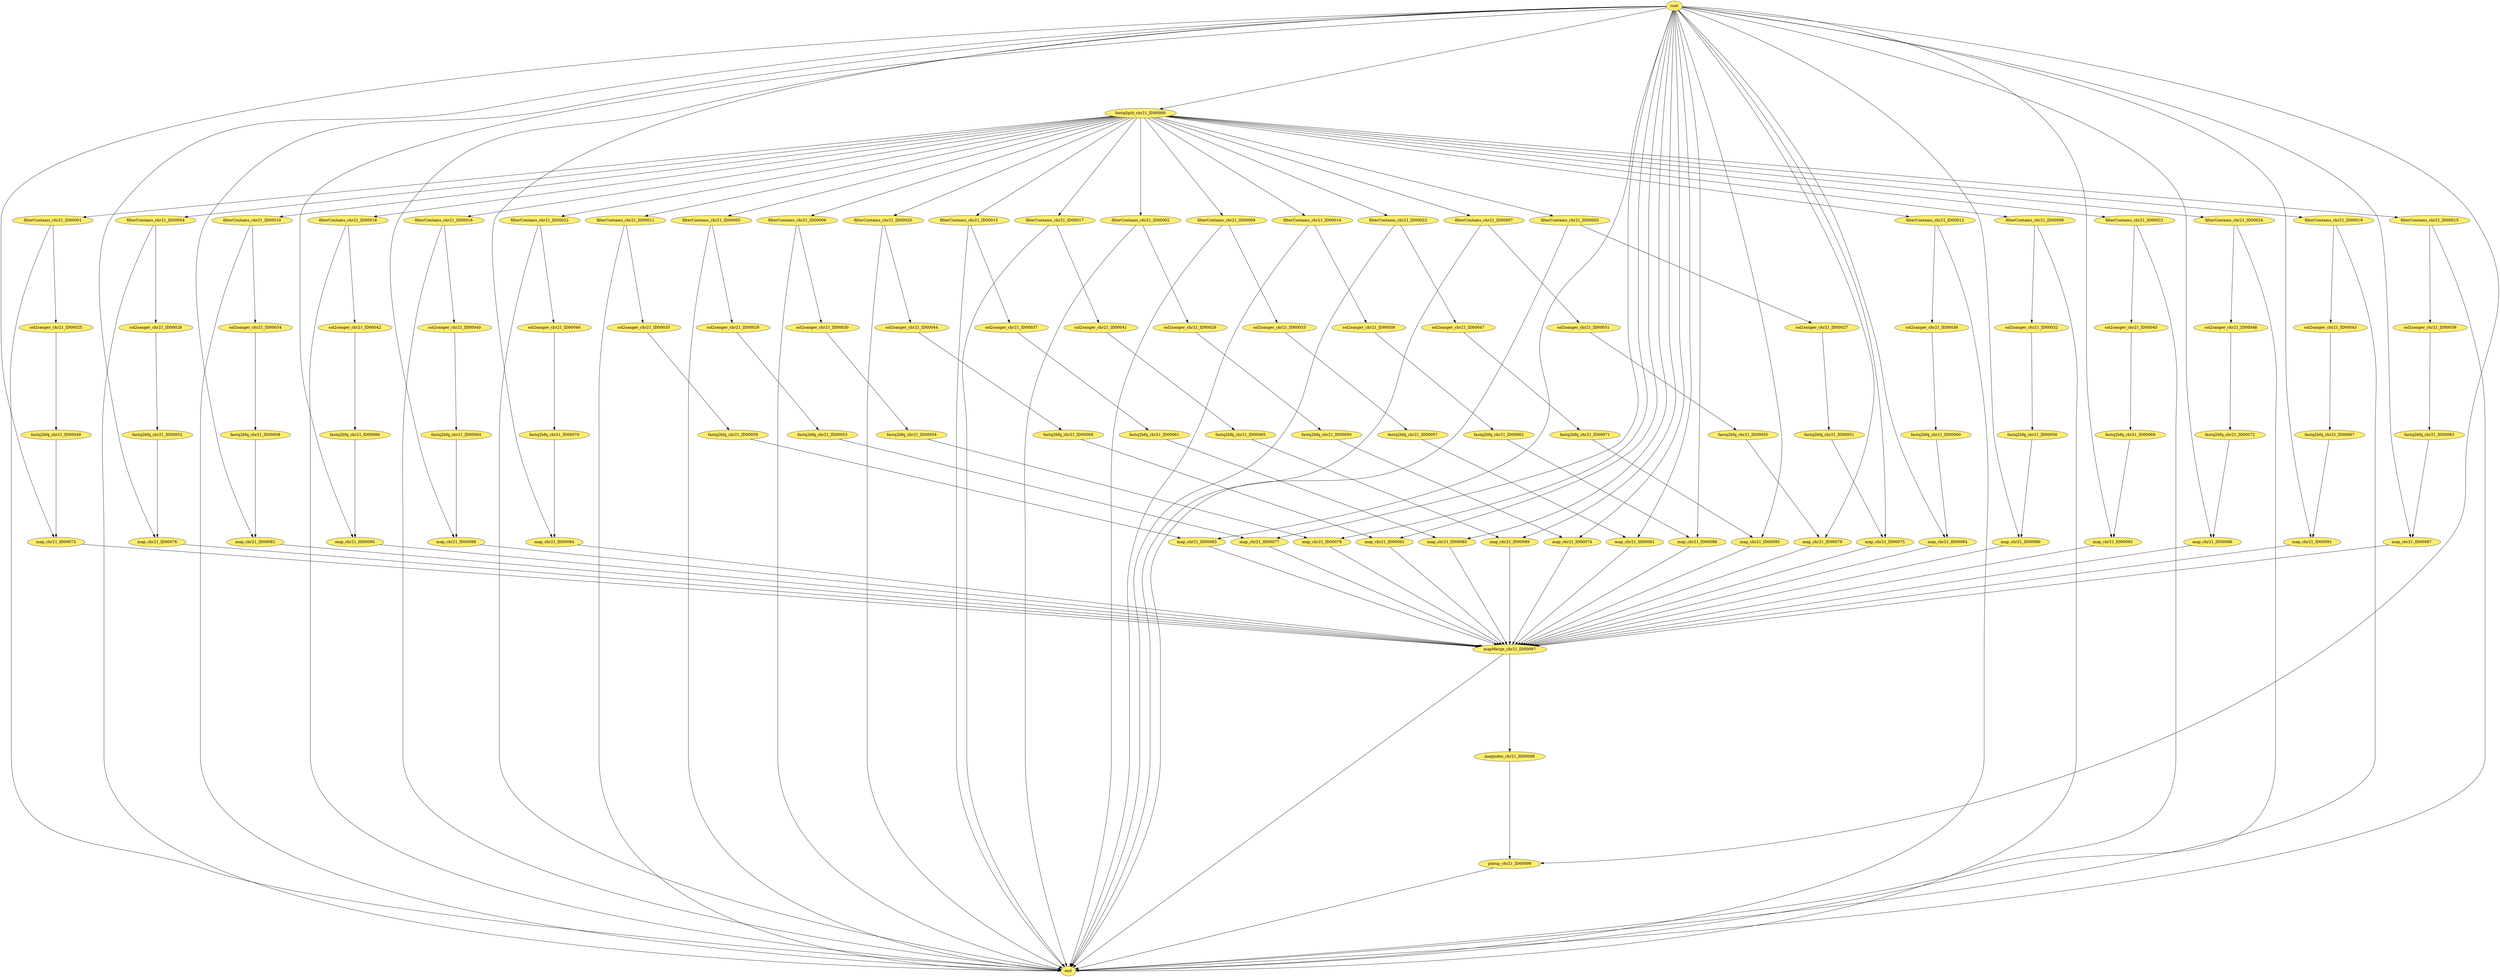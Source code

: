 digraph DAG {
  ranksep=5.0
  node [style=filled,color="#444444",fillcolor="#ffed6f"]
  edge [arrowhead=normal,arrowsize=1.0]

  ID00003 [label="filterContams_chr21_ID00003",size="5.880000e+09"];
  ID00027 [label="sol2sanger_chr21_ID00027",size="1.680000e+09"];
  ID00047 [label="sol2sanger_chr21_ID00047",size="1.386000e+09"];
  ID00075 [label="map_chr21_ID00075",size="8.378916e+13"];
  ID00067 [label="fastq2bfq_chr21_ID00067",size="1.176000e+09"];
  ID00039 [label="sol2sanger_chr21_ID00039",size="3.066000e+09"];
  ID00028 [label="sol2sanger_chr21_ID00028",size="1.764000e+09"];
  ID00035 [label="sol2sanger_chr21_ID00035",size="1.806000e+09"];
  ID00055 [label="fastq2bfq_chr21_ID00055",size="1.764000e+09"];
  ID00010 [label="filterContams_chr21_ID00010",size="3.528000e+09"];
  ID00051 [label="fastq2bfq_chr21_ID00051",size="1.764000e+09"];
  ID00097 [label="mapMerge_chr21_ID00097",size="4.586400e+10"];
  ID00090 [label="map_chr21_ID00090",size="5.939766e+13"];
  ID00021 [label="filterContams_chr21_ID00021",size="1.369200e+10"];
  ID00011 [label="filterContams_chr21_ID00011",size="4.452000e+09"];
  ID00084 [label="map_chr21_ID00084",size="4.852630e+13"];
  ID00034 [label="sol2sanger_chr21_ID00034",size="1.260000e+09"];
  ID00015 [label="filterContams_chr21_ID00015",size="9.912000e+09"];
  ID00050 [label="fastq2bfq_chr21_ID00050",size="2.310000e+09"];
  ID00012 [label="filterContams_chr21_ID00012",size="6.090000e+09"];
  ID00031 [label="sol2sanger_chr21_ID00031",size="5.460000e+08"];
  ID00033 [label="sol2sanger_chr21_ID00033",size="1.932000e+09"];
  ID00093 [label="map_chr21_ID00093",size="6.515494e+13"];
  ID00096 [label="map_chr21_ID00096",size="5.460118e+13"];
  ID00091 [label="map_chr21_ID00091",size="7.349668e+13"];
  end [label="end",size="0.000000e+00"];
  root [label="root",size="0.000000e+00"];
  ID00013 [label="filterContams_chr21_ID00013",size="2.226000e+09"];
  ID00057 [label="fastq2bfq_chr21_ID00057",size="4.284000e+09"];
  ID00048 [label="sol2sanger_chr21_ID00048",size="9.240000e+08"];
  ID00068 [label="fastq2bfq_chr21_ID00068",size="3.444000e+09"];
  ID00014 [label="filterContams_chr21_ID00014",size="4.200000e+09"];
  ID00064 [label="fastq2bfq_chr21_ID00064",size="1.806000e+09"];
  ID00036 [label="sol2sanger_chr21_ID00036",size="1.512000e+09"];
  ID00098 [label="maqindex_chr21_ID00098",size="8.400000e+07"];
  ID00032 [label="sol2sanger_chr21_ID00032",size="1.428000e+09"];
  ID00059 [label="fastq2bfq_chr21_ID00059",size="2.814000e+09"];
  ID00026 [label="sol2sanger_chr21_ID00026",size="1.092000e+09"];
  ID00052 [label="fastq2bfq_chr21_ID00052",size="4.032000e+09"];
  ID00081 [label="map_chr21_ID00081",size="5.612074e+13"];
  ID00002 [label="filterContams_chr21_ID00002",size="5.922000e+09"];
  ID00060 [label="fastq2bfq_chr21_ID00060",size="1.722000e+09"];
  ID00095 [label="map_chr21_ID00095",size="6.653044e+13"];
  ID00016 [label="filterContams_chr21_ID00016",size="4.284000e+09"];
  ID00023 [label="filterContams_chr21_ID00023",size="3.990000e+09"];
  ID00061 [label="fastq2bfq_chr21_ID00061",size="8.400000e+08"];
  ID00009 [label="filterContams_chr21_ID00009",size="7.980000e+09"];
  ID00025 [label="sol2sanger_chr21_ID00025",size="2.394000e+09"];
  ID00004 [label="filterContams_chr21_ID00004",size="3.948000e+09"];
  ID00017 [label="filterContams_chr21_ID00017",size="1.890000e+09"];
  ID00019 [label="filterContams_chr21_ID00019",size="1.722000e+09"];
  ID00053 [label="fastq2bfq_chr21_ID00053",size="1.092000e+09"];
  ID00082 [label="map_chr21_ID00082",size="8.338714e+13"];
  ID00020 [label="filterContams_chr21_ID00020",size="4.536000e+09"];
  ID00079 [label="map_chr21_ID00079",size="9.900026e+13"];
  ID00063 [label="fastq2bfq_chr21_ID00063",size="5.418000e+09"];
  ID00073 [label="map_chr21_ID00073",size="5.515616e+13"];
  ID00056 [label="fastq2bfq_chr21_ID00056",size="2.520000e+09"];
  ID00018 [label="filterContams_chr21_ID00018",size="5.166000e+09"];
  ID00045 [label="sol2sanger_chr21_ID00045",size="2.226000e+09"];
  ID00029 [label="sol2sanger_chr21_ID00029",size="1.134000e+09"];
  ID00041 [label="sol2sanger_chr21_ID00041",size="1.008000e+09"];
  ID00040 [label="sol2sanger_chr21_ID00040",size="1.470000e+09"];
  ID00037 [label="sol2sanger_chr21_ID00037",size="7.560000e+08"];
  ID00076 [label="map_chr21_ID00076",size="7.584381e+13"];
  ID00000 [label="fastqSplit_chr21_ID00000",size="1.459500e+11"];
  ID00085 [label="map_chr21_ID00085",size="5.959388e+13"];
  ID00065 [label="fastq2bfq_chr21_ID00065",size="8.820000e+08"];
  ID00086 [label="map_chr21_ID00086",size="8.126257e+13"];
  ID00087 [label="map_chr21_ID00087",size="5.747221e+13"];
  ID00043 [label="sol2sanger_chr21_ID00043",size="5.460000e+08"];
  ID00099 [label="pileup_chr21_ID00099",size="2.627104e+13"];
  ID00044 [label="sol2sanger_chr21_ID00044",size="2.898000e+09"];
  ID00038 [label="sol2sanger_chr21_ID00038",size="1.008000e+09"];
  ID00088 [label="map_chr21_ID00088",size="4.300195e+13"];
  ID00069 [label="fastq2bfq_chr21_ID00069",size="8.358000e+09"];
  ID00094 [label="map_chr21_ID00094",size="9.851558e+13"];
  ID00070 [label="fastq2bfq_chr21_ID00070",size="1.260000e+09"];
  ID00008 [label="filterContams_chr21_ID00008",size="5.754000e+09"];
  ID00022 [label="filterContams_chr21_ID00022",size="2.100000e+09"];
  ID00005 [label="filterContams_chr21_ID00005",size="3.486000e+09"];
  ID00080 [label="map_chr21_ID00080",size="7.608590e+13"];
  ID00046 [label="sol2sanger_chr21_ID00046",size="6.300000e+08"];
  ID00042 [label="sol2sanger_chr21_ID00042",size="1.596000e+09"];
  ID00083 [label="map_chr21_ID00083",size="5.673675e+13"];
  ID00058 [label="fastq2bfq_chr21_ID00058",size="3.360000e+09"];
  ID00071 [label="fastq2bfq_chr21_ID00071",size="3.108000e+09"];
  ID00066 [label="fastq2bfq_chr21_ID00066",size="2.394000e+09"];
  ID00077 [label="map_chr21_ID00077",size="8.545803e+13"];
  ID00024 [label="filterContams_chr21_ID00024",size="2.394000e+09"];
  ID00078 [label="map_chr21_ID00078",size="6.160350e+13"];
  ID00030 [label="sol2sanger_chr21_ID00030",size="1.596000e+09"];
  ID00001 [label="filterContams_chr21_ID00001",size="4.620000e+09"];
  ID00072 [label="fastq2bfq_chr21_ID00072",size="1.050000e+09"];
  ID00092 [label="map_chr21_ID00092",size="6.776360e+13"];
  ID00007 [label="filterContams_chr21_ID00007",size="2.142000e+09"];
  ID00062 [label="fastq2bfq_chr21_ID00062",size="1.722000e+09"];
  ID00049 [label="fastq2bfq_chr21_ID00049",size="3.696000e+09"];
  ID00089 [label="map_chr21_ID00089",size="8.962544e+13"];
  ID00006 [label="filterContams_chr21_ID00006",size="4.452000e+09"];
  ID00054 [label="fastq2bfq_chr21_ID00054",size="2.016000e+09"];
  ID00074 [label="map_chr21_ID00074",size="6.948119e+13"];

  ID00003 -> end [size="6.633959e+11"];
  ID00003 -> ID00027 [size="7.308734e+11"];
  ID00027 -> ID00051 [size="4.378808e+11"];
  ID00047 -> ID00071 [size="5.691700e+11"];
  ID00075 -> ID00097 [size="1.146667e+11"];
  ID00067 -> ID00091 [size="5.304032e+10"];
  ID00039 -> ID00063 [size="1.276577e+12"];
  ID00028 -> ID00052 [size="6.382611e+11"];
  ID00035 -> ID00059 [size="5.646339e+11"];
  ID00055 -> ID00079 [size="8.783019e+10"];
  ID00010 -> end [size="5.309815e+11"];
  ID00010 -> ID00034 [size="5.001956e+11"];
  ID00051 -> ID00075 [size="1.054935e+11"];
  ID00097 -> end [size="9.343241e+10"];
  ID00097 -> ID00098 [size="3.029709e+12"];
  ID00090 -> ID00097 [size="1.534246e+11"];
  ID00021 -> ID00045 [size="1.081026e+12"];
  ID00021 -> end [size="1.191487e+12"];
  ID00011 -> ID00035 [size="7.599185e+11"];
  ID00011 -> end [size="7.361555e+11"];
  ID00084 -> ID00097 [size="1.001455e+11"];
  ID00034 -> ID00058 [size="5.354056e+11"];
  ID00015 -> end [size="1.337155e+12"];
  ID00015 -> ID00039 [size="1.372867e+12"];
  ID00050 -> ID00074 [size="1.308908e+11"];
  ID00012 -> end [size="6.076861e+11"];
  ID00012 -> ID00036 [size="6.519047e+11"];
  ID00031 -> ID00055 [size="2.876522e+11"];
  ID00033 -> ID00057 [size="8.415591e+11"];
  ID00093 -> ID00097 [size="4.449523e+11"];
  ID00096 -> ID00097 [size="7.534961e+10"];
  ID00091 -> ID00097 [size="5.765240e+10"];
  root -> ID00079 [size="6.732499e+14"];
  root -> ID00094 [size="6.732499e+14"];
  root -> ID00000 [size="2.984224e+13"];
  root -> ID00092 [size="6.732499e+14"];
  root -> ID00084 [size="6.732499e+14"];
  root -> ID00075 [size="6.732499e+14"];
  root -> ID00089 [size="6.732499e+14"];
  root -> ID00080 [size="6.732499e+14"];
  root -> ID00085 [size="6.732499e+14"];
  root -> ID00076 [size="6.732499e+14"];
  root -> ID00095 [size="6.732499e+14"];
  root -> ID00090 [size="6.732499e+14"];
  root -> ID00081 [size="6.732499e+14"];
  root -> ID00099 [size="6.732499e+14"];
  root -> ID00086 [size="6.732499e+14"];
  root -> ID00077 [size="6.732499e+14"];
  root -> ID00091 [size="6.732499e+14"];
  root -> ID00082 [size="6.732499e+14"];
  root -> ID00073 [size="6.732499e+14"];
  root -> ID00078 [size="6.732499e+14"];
  root -> ID00087 [size="6.732499e+14"];
  root -> ID00093 [size="6.732499e+14"];
  root -> ID00096 [size="6.732499e+14"];
  root -> ID00074 [size="6.732499e+14"];
  root -> ID00083 [size="6.732499e+14"];
  root -> ID00088 [size="6.732499e+14"];
  ID00013 -> end [size="2.431767e+11"];
  ID00013 -> ID00037 [size="2.639304e+11"];
  ID00057 -> ID00081 [size="1.811361e+11"];
  ID00048 -> ID00072 [size="2.843947e+11"];
  ID00068 -> ID00092 [size="1.366140e+11"];
  ID00014 -> ID00038 [size="4.572794e+11"];
  ID00014 -> end [size="4.796963e+11"];
  ID00064 -> ID00088 [size="1.054916e+11"];
  ID00036 -> ID00060 [size="4.011053e+11"];
  ID00098 -> ID00099 [size="5.371993e+10"];
  ID00032 -> ID00056 [size="4.677436e+11"];
  ID00059 -> ID00083 [size="1.305318e+11"];
  ID00026 -> ID00050 [size="5.252162e+11"];
  ID00052 -> ID00076 [size="1.265517e+11"];
  ID00081 -> ID00097 [size="1.968870e+11"];
  ID00002 -> end [size="6.529673e+11"];
  ID00002 -> ID00026 [size="5.966619e+11"];
  ID00060 -> ID00084 [size="9.213390e+10"];
  ID00095 -> ID00097 [size="1.497702e+11"];
  ID00016 -> end [size="5.960986e+11"];
  ID00016 -> ID00040 [size="6.206598e+11"];
  ID00023 -> end [size="5.437644e+11"];
  ID00023 -> ID00047 [size="5.793735e+11"];
  ID00061 -> ID00085 [size="3.665749e+10"];
  ID00009 -> end [size="8.716016e+11"];
  ID00009 -> ID00033 [size="8.762768e+11"];
  ID00025 -> ID00049 [size="5.428227e+11"];
  ID00004 -> end [size="5.555203e+11"];
  ID00004 -> ID00028 [size="6.075275e+11"];
  ID00017 -> end [size="2.475933e+11"];
  ID00017 -> ID00041 [size="2.659646e+11"];
  ID00019 -> end [size="2.405411e+11"];
  ID00019 -> ID00043 [size="2.650068e+11"];
  ID00053 -> ID00077 [size="8.698802e+10"];
  ID00082 -> ID00097 [size="1.365248e+11"];
  ID00020 -> end [size="7.629431e+11"];
  ID00020 -> ID00044 [size="8.047066e+11"];
  ID00079 -> ID00097 [size="9.546755e+10"];
  ID00063 -> ID00087 [size="2.850162e+11"];
  ID00073 -> ID00097 [size="1.417211e+11"];
  ID00056 -> ID00080 [size="1.161926e+11"];
  ID00018 -> end [size="1.000771e+12"];
  ID00018 -> ID00042 [size="9.660816e+11"];
  ID00045 -> ID00069 [size="1.468052e+12"];
  ID00029 -> ID00053 [size="3.279216e+11"];
  ID00041 -> ID00065 [size="1.862675e+11"];
  ID00040 -> ID00064 [size="4.326320e+11"];
  ID00037 -> ID00061 [size="1.750993e+11"];
  ID00076 -> ID00097 [size="1.375560e+11"];
  ID00000 -> ID00001 [size="1.270075e+12"];
  ID00000 -> ID00013 [size="5.071071e+11"];
  ID00000 -> ID00018 [size="1.966853e+12"];
  ID00000 -> ID00009 [size="1.747879e+12"];
  ID00000 -> ID00023 [size="1.123138e+12"];
  ID00000 -> ID00005 [size="1.054323e+12"];
  ID00000 -> ID00002 [size="1.249629e+12"];
  ID00000 -> ID00014 [size="9.369757e+11"];
  ID00000 -> ID00019 [size="5.055478e+11"];
  ID00000 -> ID00010 [size="1.031177e+12"];
  ID00000 -> ID00024 [size="7.499970e+11"];
  ID00000 -> ID00015 [size="2.710022e+12"];
  ID00000 -> ID00006 [size="1.460772e+12"];
  ID00000 -> ID00021 [size="2.272513e+12"];
  ID00000 -> ID00020 [size="1.567650e+12"];
  ID00000 -> ID00011 [size="1.496074e+12"];
  ID00000 -> ID00007 [size="7.339512e+11"];
  ID00000 -> ID00016 [size="1.216758e+12"];
  ID00000 -> ID00003 [size="1.394270e+12"];
  ID00000 -> ID00012 [size="1.259591e+12"];
  ID00000 -> ID00022 [size="6.655728e+11"];
  ID00000 -> ID00008 [size="1.245762e+12"];
  ID00000 -> ID00017 [size="5.135579e+11"];
  ID00000 -> ID00004 [size="1.163048e+12"];
  ID00085 -> ID00097 [size="3.984508e+10"];
  ID00065 -> ID00089 [size="4.635805e+10"];
  ID00086 -> ID00097 [size="5.607588e+10"];
  ID00087 -> ID00097 [size="3.098002e+11"];
  ID00043 -> ID00067 [size="2.239170e+11"];
  ID00099 -> end [size="3.820264e+11"];
  ID00044 -> ID00068 [size="5.669530e+11"];
  ID00038 -> ID00062 [size="2.771955e+11"];
  ID00088 -> ID00097 [size="1.146647e+11"];
  ID00069 -> ID00093 [size="4.093562e+11"];
  ID00094 -> ID00097 [size="7.035969e+10"];
  ID00070 -> ID00094 [size="6.473093e+10"];
  ID00008 -> ID00032 [size="6.267256e+11"];
  ID00008 -> end [size="6.190362e+11"];
  ID00022 -> end [size="3.172818e+11"];
  ID00022 -> ID00046 [size="3.482911e+11"];
  ID00005 -> end [size="5.330358e+11"];
  ID00005 -> ID00029 [size="5.212875e+11"];
  ID00080 -> ID00097 [size="1.262962e+11"];
  ID00046 -> ID00070 [size="2.992476e+11"];
  ID00042 -> ID00066 [size="5.453923e+11"];
  ID00083 -> ID00097 [size="1.418822e+11"];
  ID00058 -> ID00082 [size="1.256028e+11"];
  ID00071 -> ID00095 [size="1.377886e+11"];
  ID00066 -> ID00090 [size="1.411507e+11"];
  ID00077 -> ID00097 [size="9.455209e+10"];
  ID00024 -> ID00048 [size="3.822147e+11"];
  ID00024 -> end [size="3.677822e+11"];
  ID00078 -> ID00097 [size="1.127428e+11"];
  ID00030 -> ID00054 [size="4.340434e+11"];
  ID00001 -> ID00025 [size="6.387176e+11"];
  ID00001 -> end [size="6.313573e+11"];
  ID00072 -> ID00096 [size="6.932167e+10"];
  ID00092 -> ID00097 [size="1.484935e+11"];
  ID00007 -> end [size="3.673791e+11"];
  ID00007 -> ID00031 [size="3.665721e+11"];
  ID00062 -> ID00086 [size="5.158992e+10"];
  ID00049 -> ID00073 [size="1.303834e+11"];
  ID00089 -> ID00097 [size="5.038908e+10"];
  ID00006 -> end [size="7.056706e+11"];
  ID00006 -> ID00030 [size="7.551013e+11"];
  ID00054 -> ID00078 [size="1.037234e+11"];
  ID00074 -> ID00097 [size="1.422725e+11"];
}
